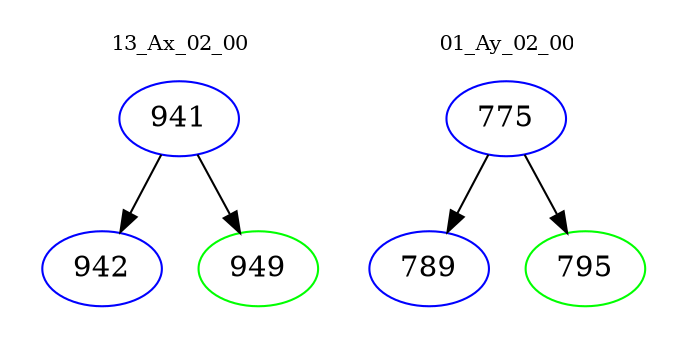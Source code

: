 digraph{
subgraph cluster_0 {
color = white
label = "13_Ax_02_00";
fontsize=10;
T0_941 [label="941", color="blue"]
T0_941 -> T0_942 [color="black"]
T0_942 [label="942", color="blue"]
T0_941 -> T0_949 [color="black"]
T0_949 [label="949", color="green"]
}
subgraph cluster_1 {
color = white
label = "01_Ay_02_00";
fontsize=10;
T1_775 [label="775", color="blue"]
T1_775 -> T1_789 [color="black"]
T1_789 [label="789", color="blue"]
T1_775 -> T1_795 [color="black"]
T1_795 [label="795", color="green"]
}
}
